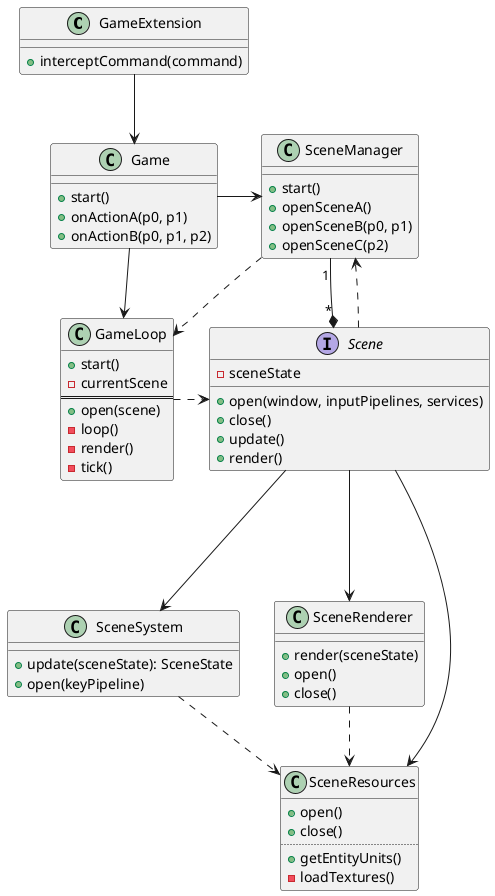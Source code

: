 @startuml

class GameExtension {
    + interceptCommand(command)
}

class Game {
    + start()
    + onActionA(p0, p1)
    + onActionB(p0, p1, p2)
}

interface Scene {
    - sceneState
    + open(window, inputPipelines, services)
    + close()
    + update()
    + render()
}

class GameLoop {
    + start()
    - currentScene
    ==
    + open(scene)
    - loop()
    - render()
    - tick()
}

class SceneManager {
    + start()
    + openSceneA()
    + openSceneB(p0, p1)
    + openSceneC(p2)
}

class SceneSystem {
    + update(sceneState): SceneState
    + open(keyPipeline)
}

class SceneRenderer {
    + render(sceneState)
    + open()
    + close()
}

class SceneResources {
    + open()
    + close()
    ..
    + getEntityUnits()
    - loadTextures()
}

GameExtension --> Game

Game -> SceneManager
Game -> GameLoop

GameLoop .> Scene

SceneManager ..> GameLoop
SceneManager "1" -* "*" Scene

Scene ...> SceneManager
Scene ---> SceneSystem
Scene ---> SceneRenderer
Scene --> SceneResources

SceneSystem ..> SceneResources
SceneRenderer ..> SceneResources

@enduml